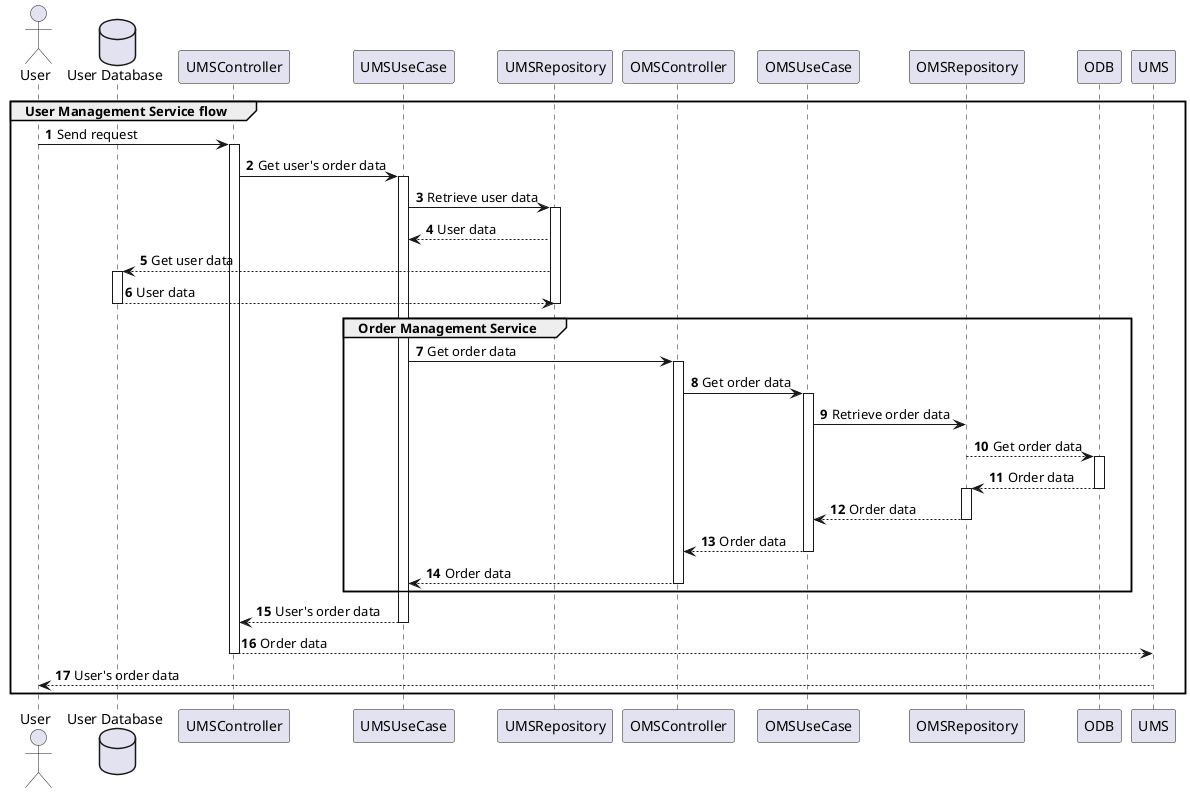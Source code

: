 "@startuml Sequence Diagram for User's Order data"
actor User
database "User Database" as UDB

autonumber

group User Management Service flow
  User -> UMSController: Send request
  activate UMSController
  UMSController -> UMSUseCase: Get user's order data
  activate UMSUseCase
  UMSUseCase -> UMSRepository: Retrieve user data
  activate UMSRepository
  UMSRepository --> UMSUseCase: User data
  UMSRepository --> UDB: Get user data
  activate UDB
    UDB --> UMSRepository: User data
  deactivate UDB
  deactivate UMSRepository
  group Order Management Service
    UMSUseCase -> OMSController: Get order data
    activate OMSController
    OMSController -> OMSUseCase: Get order data
    activate OMSUseCase
    OMSUseCase -> OMSRepository: Retrieve order data
    OMSRepository --> ODB: Get order data
    activate ODB
    ODB --> OMSRepository: Order data
    deactivate ODB
    activate OMSRepository
    OMSRepository --> OMSUseCase: Order data
    deactivate OMSRepository
    OMSUseCase --> OMSController: Order data
    deactivate OMSUseCase
    OMSController --> UMSUseCase: Order data
    deactivate OMSController
  end
  UMSUseCase --> UMSController: User's order data
  deactivate UMSUseCase
  UMSController --> UMS: Order data
  deactivate UMSController
  UMS --> User: User's order data
end


@enduml